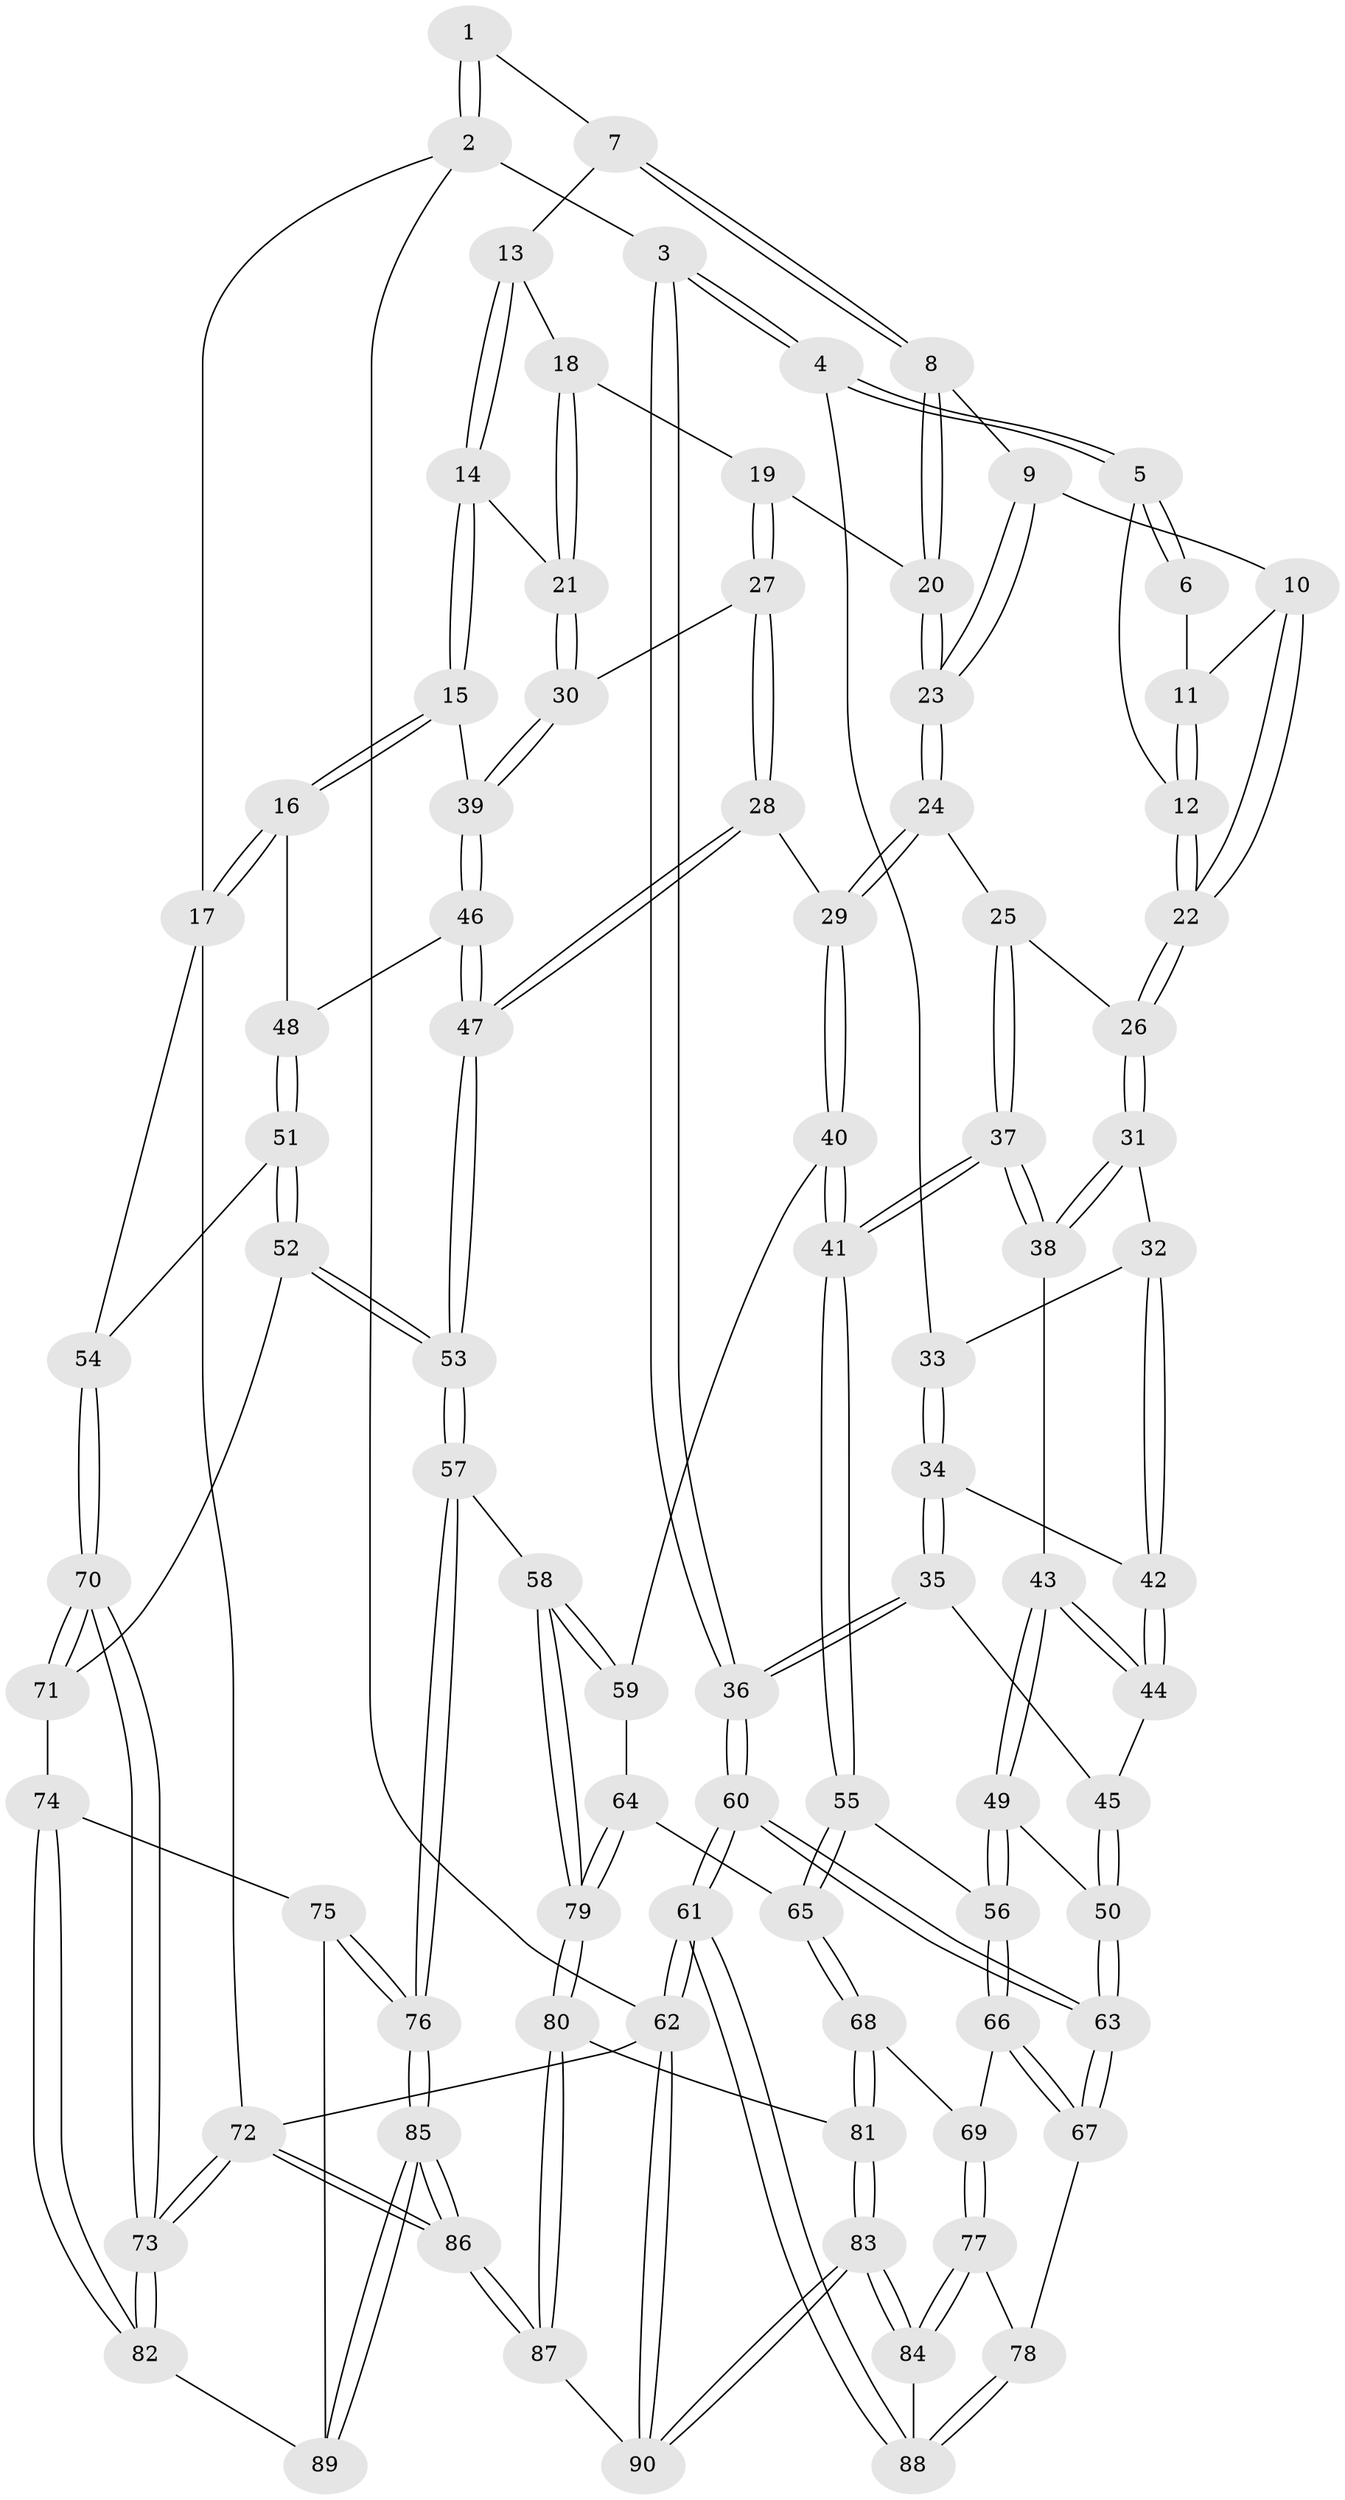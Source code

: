 // Generated by graph-tools (version 1.1) at 2025/27/03/15/25 16:27:56]
// undirected, 90 vertices, 222 edges
graph export_dot {
graph [start="1"]
  node [color=gray90,style=filled];
  1 [pos="+0.32495084488102843+0"];
  2 [pos="+0+0"];
  3 [pos="+0+0"];
  4 [pos="+0+0.08971637906955446"];
  5 [pos="+0.19017964090676334+0.14086988754591018"];
  6 [pos="+0.32004699842318735+0"];
  7 [pos="+0.6600936071549769+0"];
  8 [pos="+0.5381167996461794+0.0626189869212122"];
  9 [pos="+0.42453085777096633+0.09150181426533421"];
  10 [pos="+0.4116904554125374+0.08590430112763091"];
  11 [pos="+0.36672457872509084+0.006755486222991837"];
  12 [pos="+0.2478578554542824+0.1966518895163215"];
  13 [pos="+0.6751873090549722+0"];
  14 [pos="+1+0"];
  15 [pos="+1+0"];
  16 [pos="+1+0"];
  17 [pos="+1+0"];
  18 [pos="+0.7131838665101441+0.019525255459391204"];
  19 [pos="+0.5780854362934416+0.21422813095256696"];
  20 [pos="+0.5715072783075874+0.21204424971574448"];
  21 [pos="+0.784150488228945+0.23307688358801643"];
  22 [pos="+0.24926330325472348+0.1984708004208902"];
  23 [pos="+0.447352364995015+0.2637379731550108"];
  24 [pos="+0.4318933003982219+0.2775406420216645"];
  25 [pos="+0.2650248072045875+0.2241084435132497"];
  26 [pos="+0.2578005409516969+0.21975000384429394"];
  27 [pos="+0.7103408598044283+0.2844508192209998"];
  28 [pos="+0.5776509420143847+0.41123523662390266"];
  29 [pos="+0.44753052625432355+0.42900873369580567"];
  30 [pos="+0.778358525737254+0.28633236465897116"];
  31 [pos="+0.17809596523115914+0.32576159755111217"];
  32 [pos="+0.1442291346533152+0.3347977759290098"];
  33 [pos="+0.08534026369962144+0.307319541946399"];
  34 [pos="+0.00815425117523731+0.3853056843452841"];
  35 [pos="+0+0.4258842869679089"];
  36 [pos="+0+0.43926856998259817"];
  37 [pos="+0.31638636643681506+0.4985197268988225"];
  38 [pos="+0.23704381444073183+0.4627265385970185"];
  39 [pos="+0.8236213336060333+0.32965146921141586"];
  40 [pos="+0.43884648065907916+0.4450913717028481"];
  41 [pos="+0.3345736200866475+0.5127191256353199"];
  42 [pos="+0.11033686614929726+0.3883101498793838"];
  43 [pos="+0.1463399169961406+0.4814897893315791"];
  44 [pos="+0.11144733049402765+0.4646417657477408"];
  45 [pos="+0.11021829258600598+0.4649824862993477"];
  46 [pos="+0.8241444785142333+0.3302394073593607"];
  47 [pos="+0.6999775594000854+0.5899339166359892"];
  48 [pos="+0.8600553545617677+0.340860238882092"];
  49 [pos="+0.1394678612804371+0.5376020522508016"];
  50 [pos="+0.018904963229340228+0.5906692812173385"];
  51 [pos="+1+0.45745501162341734"];
  52 [pos="+0.883622289249525+0.6498098730937291"];
  53 [pos="+0.692450306949708+0.6440332123459946"];
  54 [pos="+1+0.45763757406625405"];
  55 [pos="+0.32906645039428334+0.5479602205892119"];
  56 [pos="+0.1795690749010355+0.6161679929771069"];
  57 [pos="+0.6910165971798107+0.6454130059774458"];
  58 [pos="+0.6656095344442249+0.6452633816817674"];
  59 [pos="+0.5112309167067359+0.5251951783892848"];
  60 [pos="+0+0.6541821371517708"];
  61 [pos="+0+1"];
  62 [pos="+0+1"];
  63 [pos="+0+0.6650414939437936"];
  64 [pos="+0.44300597831497074+0.6894151382282864"];
  65 [pos="+0.3578331161705362+0.6333909433433992"];
  66 [pos="+0.16802443055653202+0.6312691004400406"];
  67 [pos="+0.0067882437352077656+0.6889670542115928"];
  68 [pos="+0.2831439622411698+0.7315969526577825"];
  69 [pos="+0.2275966702815084+0.7289740749797952"];
  70 [pos="+1+0.8679931293262225"];
  71 [pos="+0.898993653274532+0.6874622270579698"];
  72 [pos="+1+1"];
  73 [pos="+1+0.9357507365917183"];
  74 [pos="+0.9040709895207082+0.7187083690357804"];
  75 [pos="+0.8778730014489345+0.8195799706157056"];
  76 [pos="+0.7215633199552645+0.9158262428206365"];
  77 [pos="+0.1401742701089907+0.7965332924781543"];
  78 [pos="+0.06786640569440099+0.7489599889974099"];
  79 [pos="+0.4773970255679819+0.7182896476244582"];
  80 [pos="+0.4719005941992642+0.7483039650139317"];
  81 [pos="+0.31985419293862427+0.8610143434790394"];
  82 [pos="+1+0.8643309683182999"];
  83 [pos="+0.28363863763876723+0.9822794169788756"];
  84 [pos="+0.1776907735327881+0.8958238671343168"];
  85 [pos="+0.6949185713281204+1"];
  86 [pos="+0.6480710965177393+1"];
  87 [pos="+0.6268773137499997+1"];
  88 [pos="+0.037391973897916535+0.9189705375826748"];
  89 [pos="+1+0.8648717148269863"];
  90 [pos="+0.341584590346711+1"];
  1 -- 2;
  1 -- 2;
  1 -- 7;
  2 -- 3;
  2 -- 17;
  2 -- 62;
  3 -- 4;
  3 -- 4;
  3 -- 36;
  3 -- 36;
  4 -- 5;
  4 -- 5;
  4 -- 33;
  5 -- 6;
  5 -- 6;
  5 -- 12;
  6 -- 11;
  7 -- 8;
  7 -- 8;
  7 -- 13;
  8 -- 9;
  8 -- 20;
  8 -- 20;
  9 -- 10;
  9 -- 23;
  9 -- 23;
  10 -- 11;
  10 -- 22;
  10 -- 22;
  11 -- 12;
  11 -- 12;
  12 -- 22;
  12 -- 22;
  13 -- 14;
  13 -- 14;
  13 -- 18;
  14 -- 15;
  14 -- 15;
  14 -- 21;
  15 -- 16;
  15 -- 16;
  15 -- 39;
  16 -- 17;
  16 -- 17;
  16 -- 48;
  17 -- 54;
  17 -- 72;
  18 -- 19;
  18 -- 21;
  18 -- 21;
  19 -- 20;
  19 -- 27;
  19 -- 27;
  20 -- 23;
  20 -- 23;
  21 -- 30;
  21 -- 30;
  22 -- 26;
  22 -- 26;
  23 -- 24;
  23 -- 24;
  24 -- 25;
  24 -- 29;
  24 -- 29;
  25 -- 26;
  25 -- 37;
  25 -- 37;
  26 -- 31;
  26 -- 31;
  27 -- 28;
  27 -- 28;
  27 -- 30;
  28 -- 29;
  28 -- 47;
  28 -- 47;
  29 -- 40;
  29 -- 40;
  30 -- 39;
  30 -- 39;
  31 -- 32;
  31 -- 38;
  31 -- 38;
  32 -- 33;
  32 -- 42;
  32 -- 42;
  33 -- 34;
  33 -- 34;
  34 -- 35;
  34 -- 35;
  34 -- 42;
  35 -- 36;
  35 -- 36;
  35 -- 45;
  36 -- 60;
  36 -- 60;
  37 -- 38;
  37 -- 38;
  37 -- 41;
  37 -- 41;
  38 -- 43;
  39 -- 46;
  39 -- 46;
  40 -- 41;
  40 -- 41;
  40 -- 59;
  41 -- 55;
  41 -- 55;
  42 -- 44;
  42 -- 44;
  43 -- 44;
  43 -- 44;
  43 -- 49;
  43 -- 49;
  44 -- 45;
  45 -- 50;
  45 -- 50;
  46 -- 47;
  46 -- 47;
  46 -- 48;
  47 -- 53;
  47 -- 53;
  48 -- 51;
  48 -- 51;
  49 -- 50;
  49 -- 56;
  49 -- 56;
  50 -- 63;
  50 -- 63;
  51 -- 52;
  51 -- 52;
  51 -- 54;
  52 -- 53;
  52 -- 53;
  52 -- 71;
  53 -- 57;
  53 -- 57;
  54 -- 70;
  54 -- 70;
  55 -- 56;
  55 -- 65;
  55 -- 65;
  56 -- 66;
  56 -- 66;
  57 -- 58;
  57 -- 76;
  57 -- 76;
  58 -- 59;
  58 -- 59;
  58 -- 79;
  58 -- 79;
  59 -- 64;
  60 -- 61;
  60 -- 61;
  60 -- 63;
  60 -- 63;
  61 -- 62;
  61 -- 62;
  61 -- 88;
  61 -- 88;
  62 -- 90;
  62 -- 90;
  62 -- 72;
  63 -- 67;
  63 -- 67;
  64 -- 65;
  64 -- 79;
  64 -- 79;
  65 -- 68;
  65 -- 68;
  66 -- 67;
  66 -- 67;
  66 -- 69;
  67 -- 78;
  68 -- 69;
  68 -- 81;
  68 -- 81;
  69 -- 77;
  69 -- 77;
  70 -- 71;
  70 -- 71;
  70 -- 73;
  70 -- 73;
  71 -- 74;
  72 -- 73;
  72 -- 73;
  72 -- 86;
  72 -- 86;
  73 -- 82;
  73 -- 82;
  74 -- 75;
  74 -- 82;
  74 -- 82;
  75 -- 76;
  75 -- 76;
  75 -- 89;
  76 -- 85;
  76 -- 85;
  77 -- 78;
  77 -- 84;
  77 -- 84;
  78 -- 88;
  78 -- 88;
  79 -- 80;
  79 -- 80;
  80 -- 81;
  80 -- 87;
  80 -- 87;
  81 -- 83;
  81 -- 83;
  82 -- 89;
  83 -- 84;
  83 -- 84;
  83 -- 90;
  83 -- 90;
  84 -- 88;
  85 -- 86;
  85 -- 86;
  85 -- 89;
  85 -- 89;
  86 -- 87;
  86 -- 87;
  87 -- 90;
}
